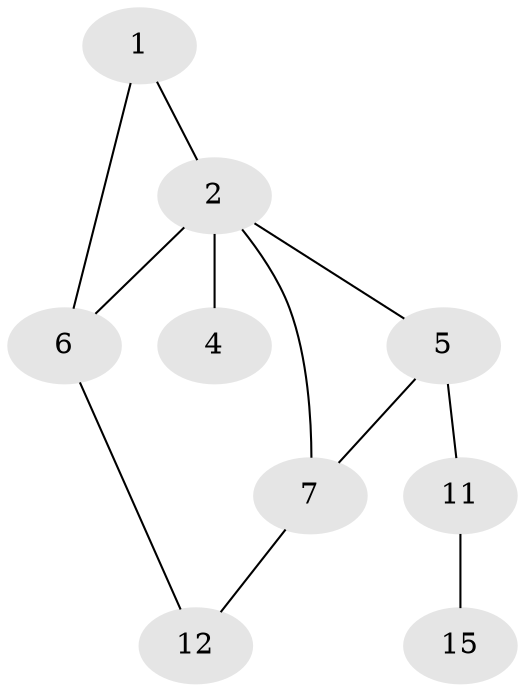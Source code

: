 // Generated by graph-tools (version 1.1) at 2025/46/02/15/25 05:46:28]
// undirected, 9 vertices, 11 edges
graph export_dot {
graph [start="1"]
  node [color=gray90,style=filled];
  1 [super="+9+17"];
  2 [super="+3"];
  4 [super="+8+19"];
  5;
  6 [super="+13"];
  7;
  11 [super="+17"];
  12 [super="+18+20"];
  15 [super="+16+19"];
  1 -- 2;
  1 -- 6;
  2 -- 4;
  2 -- 5;
  2 -- 7;
  2 -- 6;
  5 -- 7;
  5 -- 11;
  6 -- 12;
  7 -- 12;
  11 -- 15;
}
